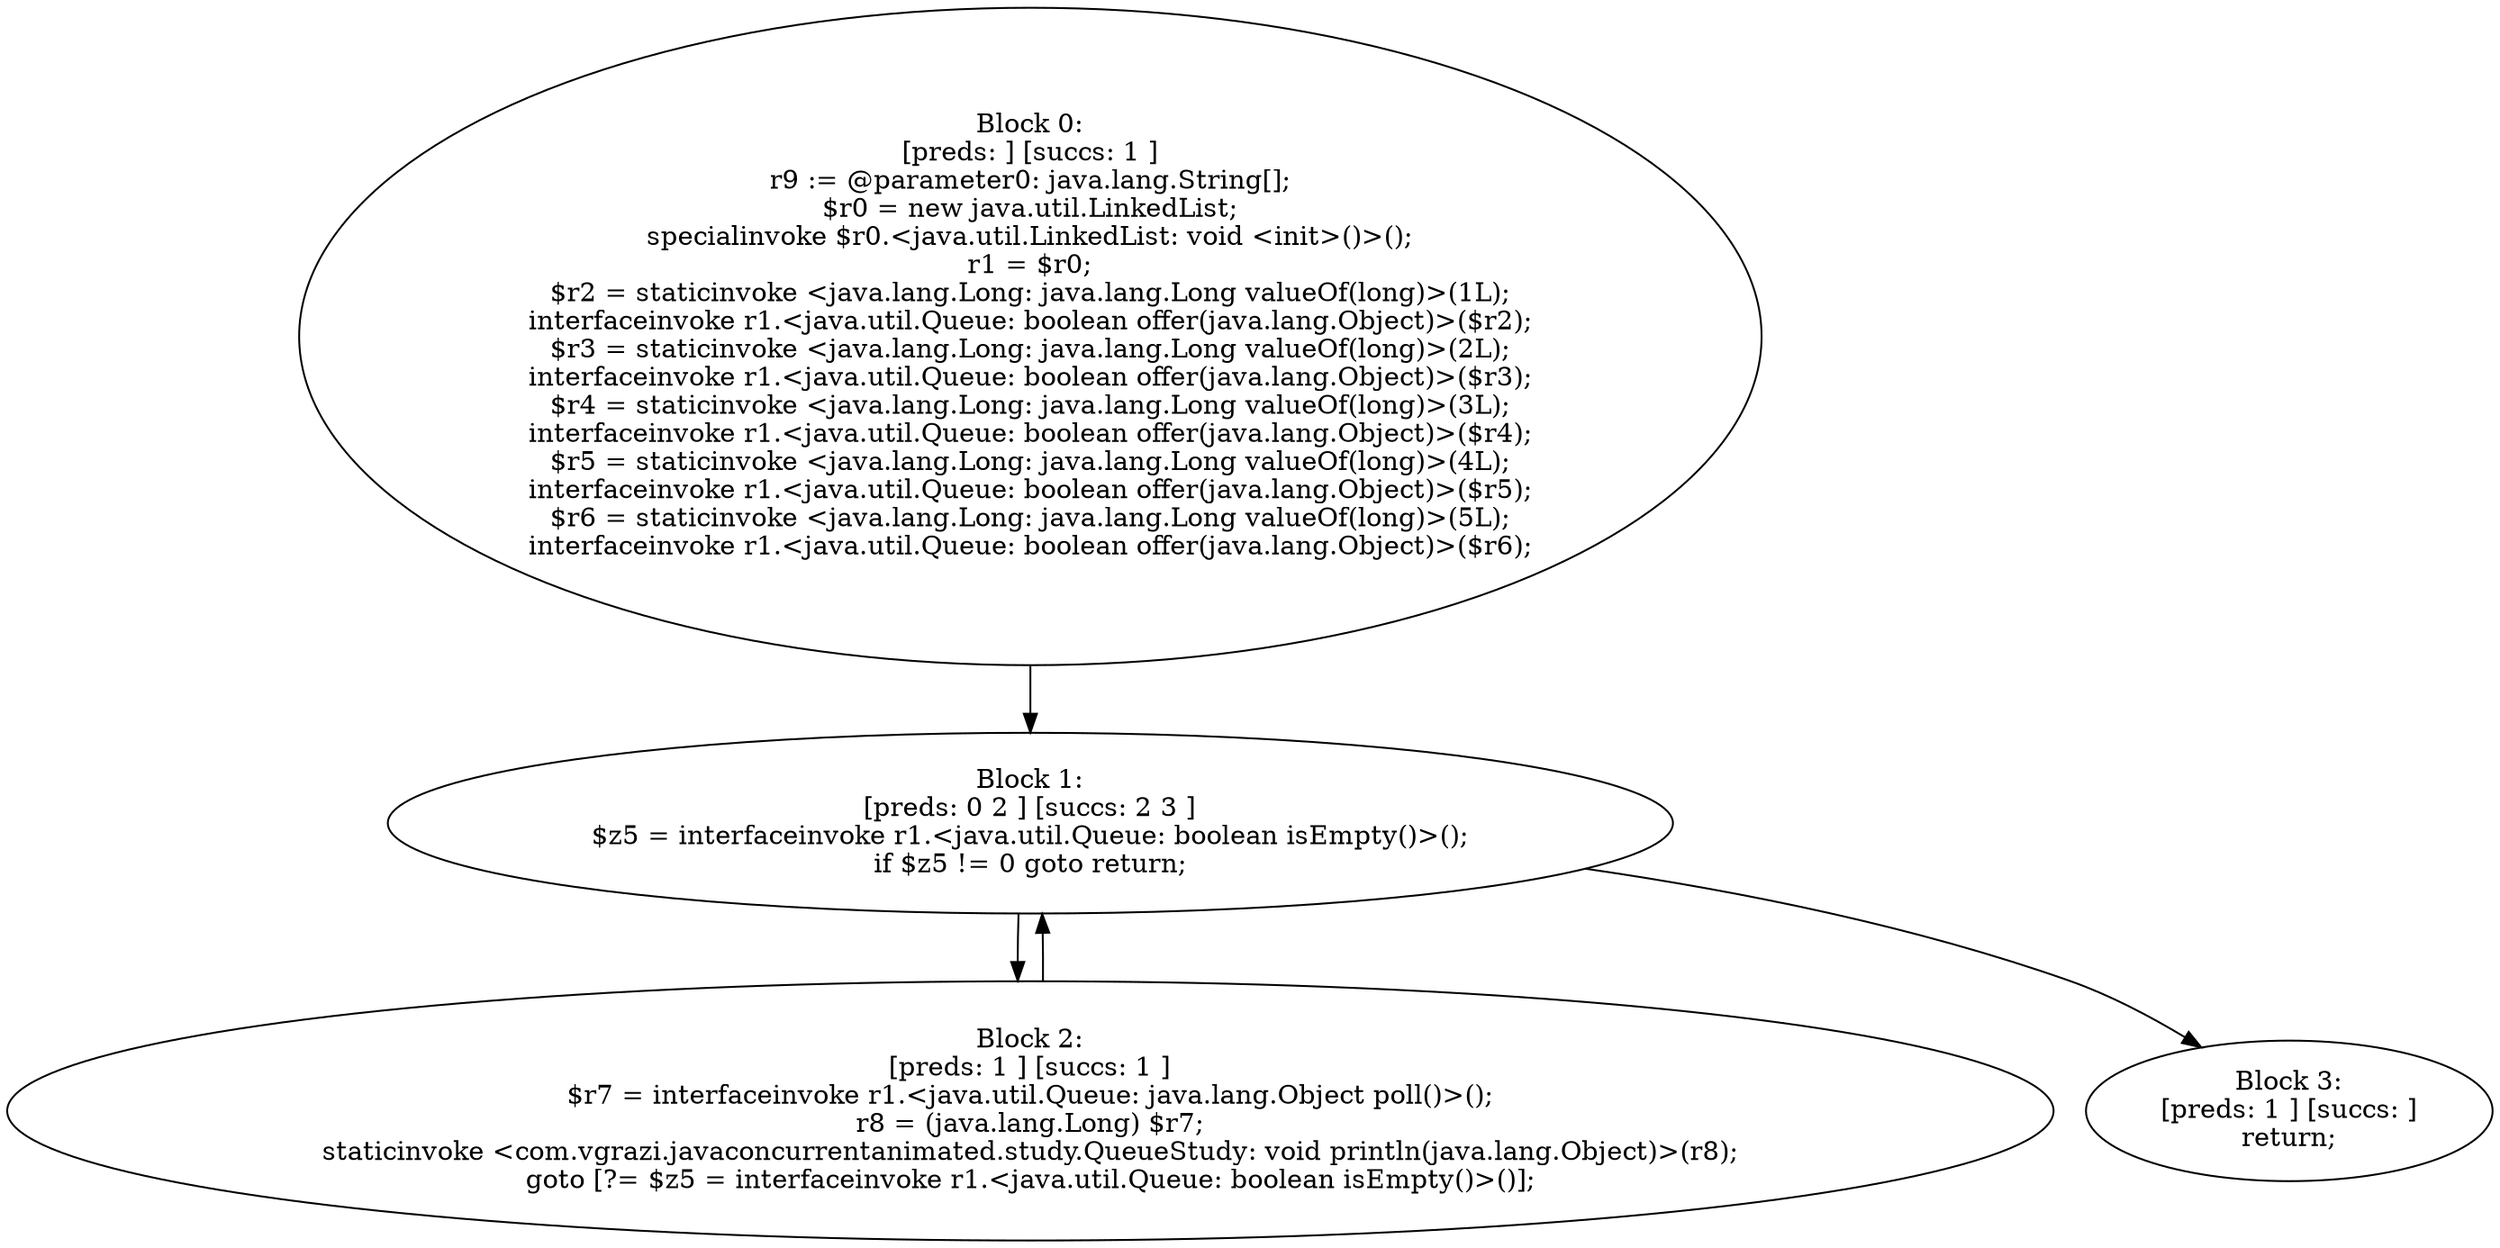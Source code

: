 digraph "unitGraph" {
    "Block 0:
[preds: ] [succs: 1 ]
r9 := @parameter0: java.lang.String[];
$r0 = new java.util.LinkedList;
specialinvoke $r0.<java.util.LinkedList: void <init>()>();
r1 = $r0;
$r2 = staticinvoke <java.lang.Long: java.lang.Long valueOf(long)>(1L);
interfaceinvoke r1.<java.util.Queue: boolean offer(java.lang.Object)>($r2);
$r3 = staticinvoke <java.lang.Long: java.lang.Long valueOf(long)>(2L);
interfaceinvoke r1.<java.util.Queue: boolean offer(java.lang.Object)>($r3);
$r4 = staticinvoke <java.lang.Long: java.lang.Long valueOf(long)>(3L);
interfaceinvoke r1.<java.util.Queue: boolean offer(java.lang.Object)>($r4);
$r5 = staticinvoke <java.lang.Long: java.lang.Long valueOf(long)>(4L);
interfaceinvoke r1.<java.util.Queue: boolean offer(java.lang.Object)>($r5);
$r6 = staticinvoke <java.lang.Long: java.lang.Long valueOf(long)>(5L);
interfaceinvoke r1.<java.util.Queue: boolean offer(java.lang.Object)>($r6);
"
    "Block 1:
[preds: 0 2 ] [succs: 2 3 ]
$z5 = interfaceinvoke r1.<java.util.Queue: boolean isEmpty()>();
if $z5 != 0 goto return;
"
    "Block 2:
[preds: 1 ] [succs: 1 ]
$r7 = interfaceinvoke r1.<java.util.Queue: java.lang.Object poll()>();
r8 = (java.lang.Long) $r7;
staticinvoke <com.vgrazi.javaconcurrentanimated.study.QueueStudy: void println(java.lang.Object)>(r8);
goto [?= $z5 = interfaceinvoke r1.<java.util.Queue: boolean isEmpty()>()];
"
    "Block 3:
[preds: 1 ] [succs: ]
return;
"
    "Block 0:
[preds: ] [succs: 1 ]
r9 := @parameter0: java.lang.String[];
$r0 = new java.util.LinkedList;
specialinvoke $r0.<java.util.LinkedList: void <init>()>();
r1 = $r0;
$r2 = staticinvoke <java.lang.Long: java.lang.Long valueOf(long)>(1L);
interfaceinvoke r1.<java.util.Queue: boolean offer(java.lang.Object)>($r2);
$r3 = staticinvoke <java.lang.Long: java.lang.Long valueOf(long)>(2L);
interfaceinvoke r1.<java.util.Queue: boolean offer(java.lang.Object)>($r3);
$r4 = staticinvoke <java.lang.Long: java.lang.Long valueOf(long)>(3L);
interfaceinvoke r1.<java.util.Queue: boolean offer(java.lang.Object)>($r4);
$r5 = staticinvoke <java.lang.Long: java.lang.Long valueOf(long)>(4L);
interfaceinvoke r1.<java.util.Queue: boolean offer(java.lang.Object)>($r5);
$r6 = staticinvoke <java.lang.Long: java.lang.Long valueOf(long)>(5L);
interfaceinvoke r1.<java.util.Queue: boolean offer(java.lang.Object)>($r6);
"->"Block 1:
[preds: 0 2 ] [succs: 2 3 ]
$z5 = interfaceinvoke r1.<java.util.Queue: boolean isEmpty()>();
if $z5 != 0 goto return;
";
    "Block 1:
[preds: 0 2 ] [succs: 2 3 ]
$z5 = interfaceinvoke r1.<java.util.Queue: boolean isEmpty()>();
if $z5 != 0 goto return;
"->"Block 2:
[preds: 1 ] [succs: 1 ]
$r7 = interfaceinvoke r1.<java.util.Queue: java.lang.Object poll()>();
r8 = (java.lang.Long) $r7;
staticinvoke <com.vgrazi.javaconcurrentanimated.study.QueueStudy: void println(java.lang.Object)>(r8);
goto [?= $z5 = interfaceinvoke r1.<java.util.Queue: boolean isEmpty()>()];
";
    "Block 1:
[preds: 0 2 ] [succs: 2 3 ]
$z5 = interfaceinvoke r1.<java.util.Queue: boolean isEmpty()>();
if $z5 != 0 goto return;
"->"Block 3:
[preds: 1 ] [succs: ]
return;
";
    "Block 2:
[preds: 1 ] [succs: 1 ]
$r7 = interfaceinvoke r1.<java.util.Queue: java.lang.Object poll()>();
r8 = (java.lang.Long) $r7;
staticinvoke <com.vgrazi.javaconcurrentanimated.study.QueueStudy: void println(java.lang.Object)>(r8);
goto [?= $z5 = interfaceinvoke r1.<java.util.Queue: boolean isEmpty()>()];
"->"Block 1:
[preds: 0 2 ] [succs: 2 3 ]
$z5 = interfaceinvoke r1.<java.util.Queue: boolean isEmpty()>();
if $z5 != 0 goto return;
";
}
